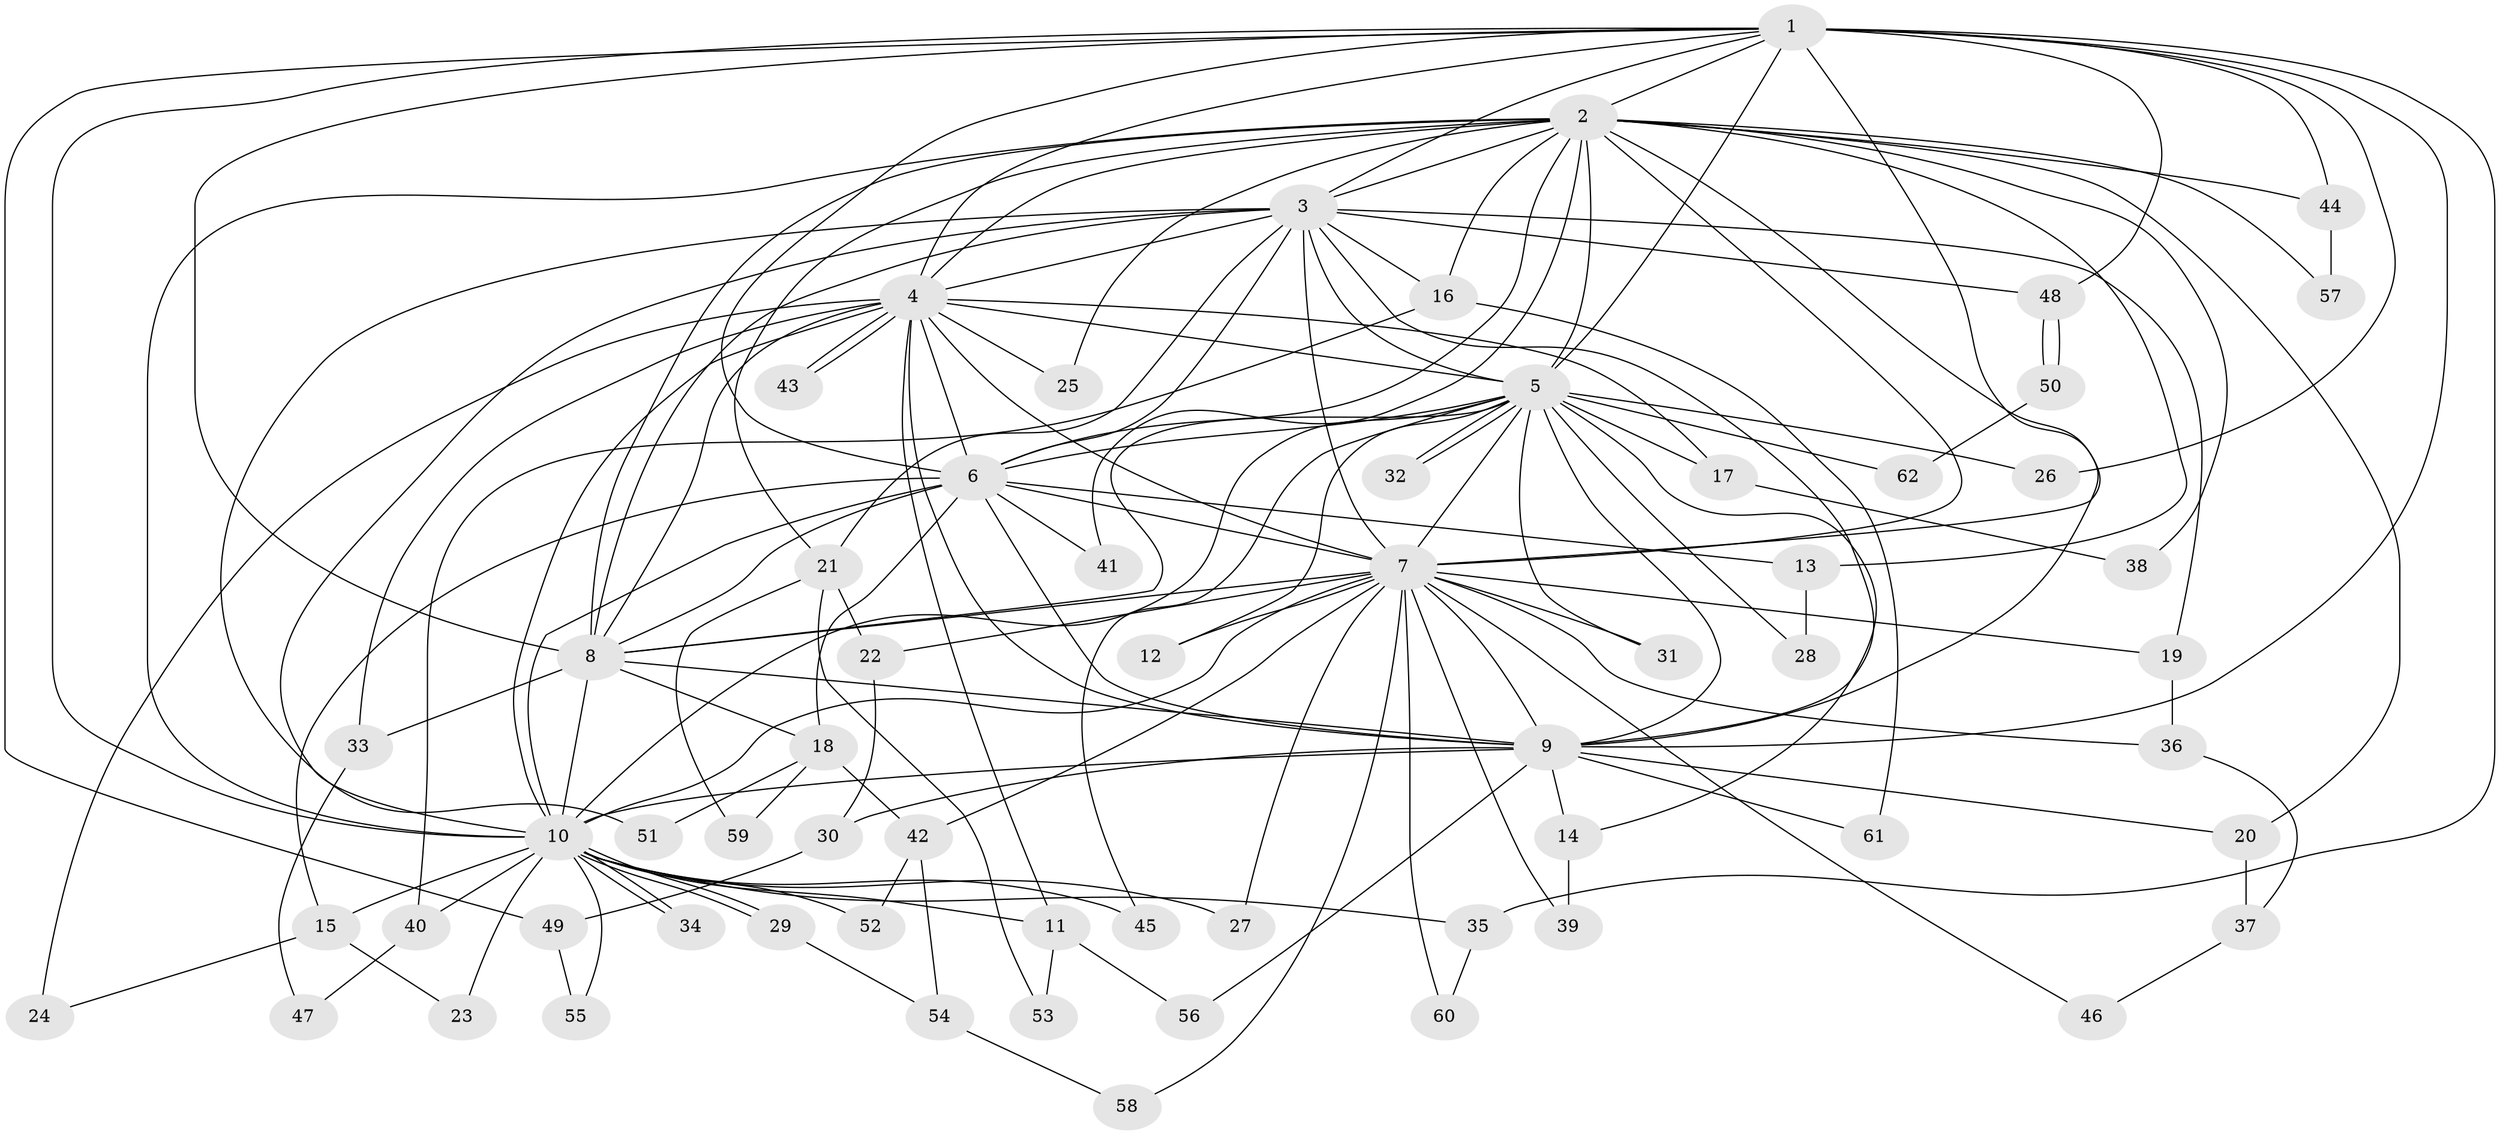 // coarse degree distribution, {13: 0.023809523809523808, 20: 0.023809523809523808, 12: 0.047619047619047616, 17: 0.023809523809523808, 18: 0.047619047619047616, 10: 0.023809523809523808, 14: 0.023809523809523808, 4: 0.047619047619047616, 2: 0.40476190476190477, 3: 0.2857142857142857, 7: 0.023809523809523808, 5: 0.023809523809523808}
// Generated by graph-tools (version 1.1) at 2025/41/03/06/25 10:41:36]
// undirected, 62 vertices, 149 edges
graph export_dot {
graph [start="1"]
  node [color=gray90,style=filled];
  1;
  2;
  3;
  4;
  5;
  6;
  7;
  8;
  9;
  10;
  11;
  12;
  13;
  14;
  15;
  16;
  17;
  18;
  19;
  20;
  21;
  22;
  23;
  24;
  25;
  26;
  27;
  28;
  29;
  30;
  31;
  32;
  33;
  34;
  35;
  36;
  37;
  38;
  39;
  40;
  41;
  42;
  43;
  44;
  45;
  46;
  47;
  48;
  49;
  50;
  51;
  52;
  53;
  54;
  55;
  56;
  57;
  58;
  59;
  60;
  61;
  62;
  1 -- 2;
  1 -- 3;
  1 -- 4;
  1 -- 5;
  1 -- 6;
  1 -- 7;
  1 -- 8;
  1 -- 9;
  1 -- 10;
  1 -- 26;
  1 -- 35;
  1 -- 44;
  1 -- 48;
  1 -- 49;
  2 -- 3;
  2 -- 4;
  2 -- 5;
  2 -- 6;
  2 -- 7;
  2 -- 8;
  2 -- 9;
  2 -- 10;
  2 -- 13;
  2 -- 16;
  2 -- 20;
  2 -- 21;
  2 -- 25;
  2 -- 38;
  2 -- 41;
  2 -- 44;
  2 -- 57;
  3 -- 4;
  3 -- 5;
  3 -- 6;
  3 -- 7;
  3 -- 8;
  3 -- 9;
  3 -- 10;
  3 -- 16;
  3 -- 19;
  3 -- 21;
  3 -- 48;
  3 -- 51;
  4 -- 5;
  4 -- 6;
  4 -- 7;
  4 -- 8;
  4 -- 9;
  4 -- 10;
  4 -- 11;
  4 -- 17;
  4 -- 24;
  4 -- 25;
  4 -- 33;
  4 -- 43;
  4 -- 43;
  5 -- 6;
  5 -- 7;
  5 -- 8;
  5 -- 9;
  5 -- 10;
  5 -- 12;
  5 -- 14;
  5 -- 17;
  5 -- 26;
  5 -- 28;
  5 -- 31;
  5 -- 32;
  5 -- 32;
  5 -- 45;
  5 -- 62;
  6 -- 7;
  6 -- 8;
  6 -- 9;
  6 -- 10;
  6 -- 13;
  6 -- 15;
  6 -- 18;
  6 -- 41;
  7 -- 8;
  7 -- 9;
  7 -- 10;
  7 -- 12;
  7 -- 19;
  7 -- 22;
  7 -- 27;
  7 -- 31;
  7 -- 36;
  7 -- 39;
  7 -- 42;
  7 -- 46;
  7 -- 58;
  7 -- 60;
  8 -- 9;
  8 -- 10;
  8 -- 18;
  8 -- 33;
  9 -- 10;
  9 -- 14;
  9 -- 20;
  9 -- 30;
  9 -- 56;
  9 -- 61;
  10 -- 11;
  10 -- 15;
  10 -- 23;
  10 -- 27;
  10 -- 29;
  10 -- 29;
  10 -- 34;
  10 -- 34;
  10 -- 35;
  10 -- 40;
  10 -- 45;
  10 -- 52;
  10 -- 55;
  11 -- 53;
  11 -- 56;
  13 -- 28;
  14 -- 39;
  15 -- 23;
  15 -- 24;
  16 -- 40;
  16 -- 61;
  17 -- 38;
  18 -- 42;
  18 -- 51;
  18 -- 59;
  19 -- 36;
  20 -- 37;
  21 -- 22;
  21 -- 53;
  21 -- 59;
  22 -- 30;
  29 -- 54;
  30 -- 49;
  33 -- 47;
  35 -- 60;
  36 -- 37;
  37 -- 46;
  40 -- 47;
  42 -- 52;
  42 -- 54;
  44 -- 57;
  48 -- 50;
  48 -- 50;
  49 -- 55;
  50 -- 62;
  54 -- 58;
}
